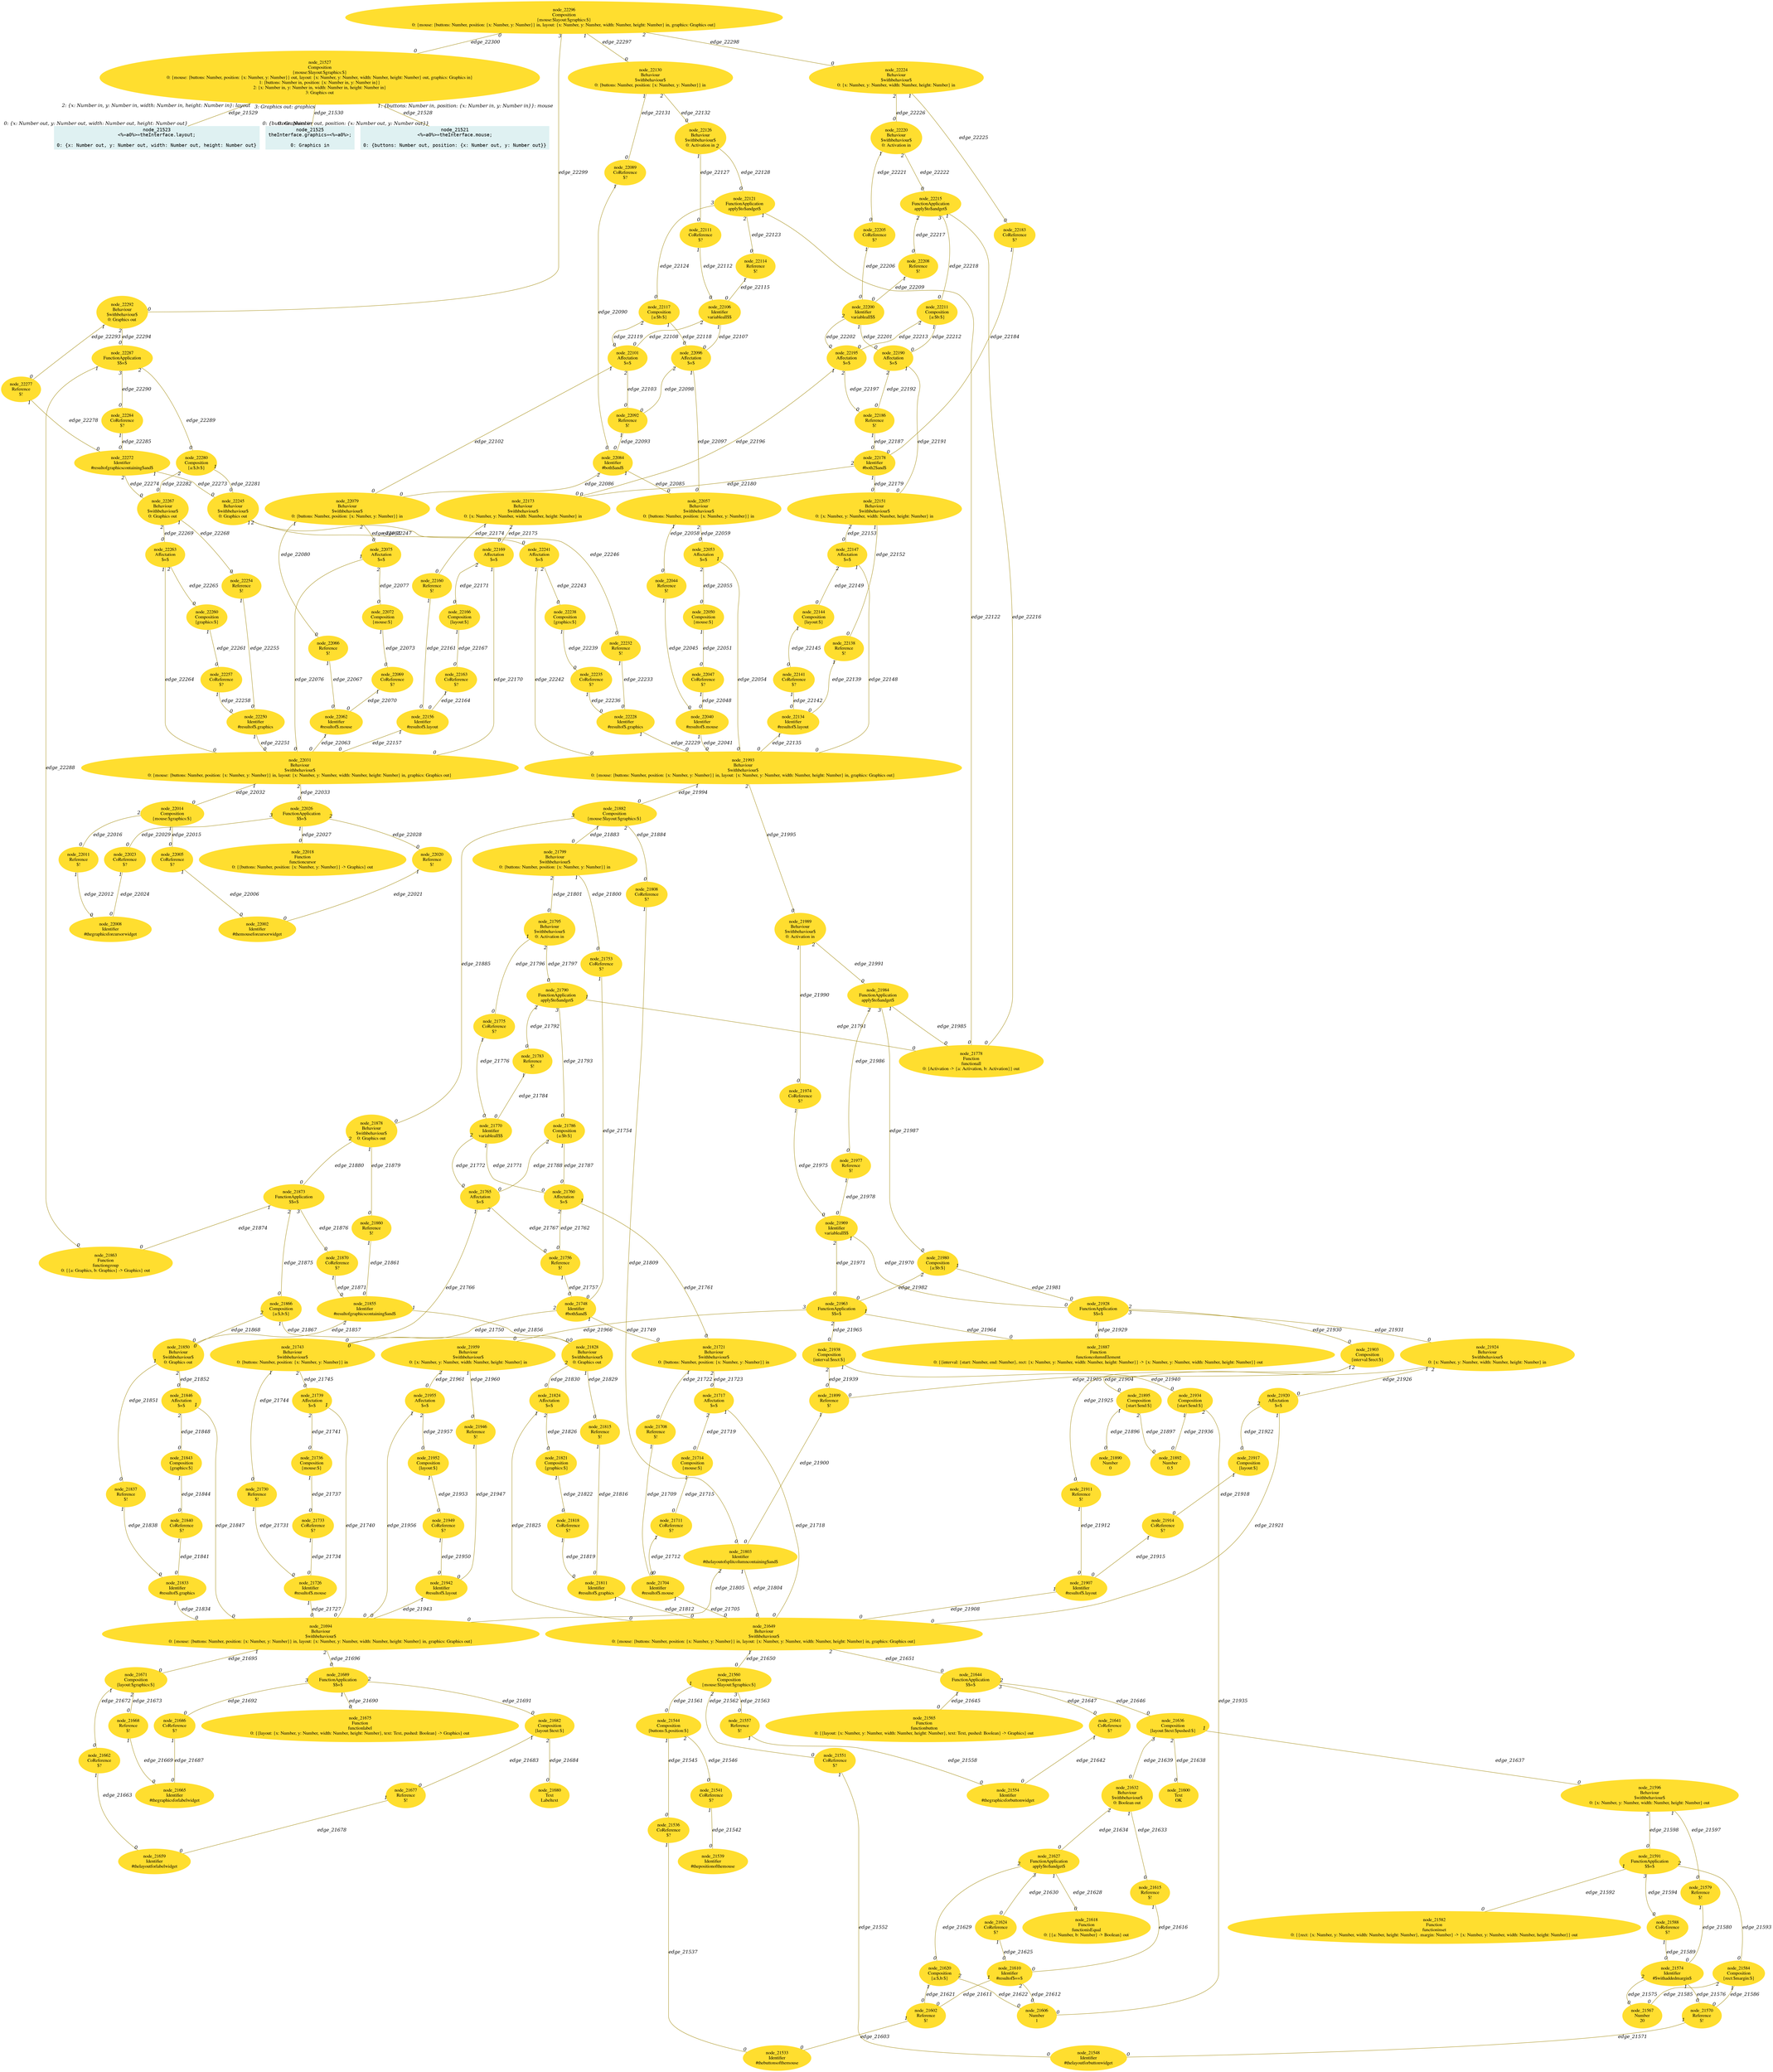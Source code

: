 digraph g{node_21521 [shape="box", style="filled", color="#dff1f2", fontname="Courier", label="node_21521
<%=a0%>=theInterface.mouse;

0: {buttons: Number out, position: {x: Number out, y: Number out}}" ]
node_21523 [shape="box", style="filled", color="#dff1f2", fontname="Courier", label="node_21523
<%=a0%>=theInterface.layout;

0: {x: Number out, y: Number out, width: Number out, height: Number out}" ]
node_21525 [shape="box", style="filled", color="#dff1f2", fontname="Courier", label="node_21525
theInterface.graphics=<%=a0%>;

0: Graphics in" ]
node_21527 [shape="ellipse", style="filled", color="#ffde2f", fontname="Times", label="node_21527
Composition
{mouse:$layout:$graphics:$}
0: {mouse: {buttons: Number, position: {x: Number, y: Number}} out, layout: {x: Number, y: Number, width: Number, height: Number} out, graphics: Graphics in}
1: {buttons: Number in, position: {x: Number in, y: Number in}}
2: {x: Number in, y: Number in, width: Number in, height: Number in}
3: Graphics out" ]
node_21533 [shape="ellipse", style="filled", color="#ffde2f", fontname="Times", label="node_21533
Identifier
#thebuttonsofthemouse
" ]
node_21536 [shape="ellipse", style="filled", color="#ffde2f", fontname="Times", label="node_21536
CoReference
$?
" ]
node_21539 [shape="ellipse", style="filled", color="#ffde2f", fontname="Times", label="node_21539
Identifier
#thepositionofthemouse
" ]
node_21541 [shape="ellipse", style="filled", color="#ffde2f", fontname="Times", label="node_21541
CoReference
$?
" ]
node_21544 [shape="ellipse", style="filled", color="#ffde2f", fontname="Times", label="node_21544
Composition
{buttons:$,position:$}
" ]
node_21548 [shape="ellipse", style="filled", color="#ffde2f", fontname="Times", label="node_21548
Identifier
#thelayoutforbuttonwidget
" ]
node_21551 [shape="ellipse", style="filled", color="#ffde2f", fontname="Times", label="node_21551
CoReference
$?
" ]
node_21554 [shape="ellipse", style="filled", color="#ffde2f", fontname="Times", label="node_21554
Identifier
#thegraphicsforbuttonwidget
" ]
node_21557 [shape="ellipse", style="filled", color="#ffde2f", fontname="Times", label="node_21557
Reference
$!
" ]
node_21560 [shape="ellipse", style="filled", color="#ffde2f", fontname="Times", label="node_21560
Composition
{mouse:$layout:$graphics:$}
" ]
node_21565 [shape="ellipse", style="filled", color="#ffde2f", fontname="Times", label="node_21565
Function
functionbutton
0: {{layout: {x: Number, y: Number, width: Number, height: Number}, text: Text, pushed: Boolean} -> Graphics} out" ]
node_21567 [shape="ellipse", style="filled", color="#ffde2f", fontname="Times", label="node_21567
Number
20
" ]
node_21570 [shape="ellipse", style="filled", color="#ffde2f", fontname="Times", label="node_21570
Reference
$!
" ]
node_21574 [shape="ellipse", style="filled", color="#ffde2f", fontname="Times", label="node_21574
Identifier
#$withaddedmargin$
" ]
node_21579 [shape="ellipse", style="filled", color="#ffde2f", fontname="Times", label="node_21579
Reference
$!
" ]
node_21582 [shape="ellipse", style="filled", color="#ffde2f", fontname="Times", label="node_21582
Function
functioninset
0: {{rect: {x: Number, y: Number, width: Number, height: Number}, margin: Number} -> {x: Number, y: Number, width: Number, height: Number}} out" ]
node_21584 [shape="ellipse", style="filled", color="#ffde2f", fontname="Times", label="node_21584
Composition
{rect:$margin:$}
" ]
node_21588 [shape="ellipse", style="filled", color="#ffde2f", fontname="Times", label="node_21588
CoReference
$?
" ]
node_21591 [shape="ellipse", style="filled", color="#ffde2f", fontname="Times", label="node_21591
FunctionApplication
$$=$
" ]
node_21596 [shape="ellipse", style="filled", color="#ffde2f", fontname="Times", label="node_21596
Behaviour
$withbehaviour$
0: {x: Number, y: Number, width: Number, height: Number} out" ]
node_21600 [shape="ellipse", style="filled", color="#ffde2f", fontname="Times", label="node_21600
Text
OK
" ]
node_21602 [shape="ellipse", style="filled", color="#ffde2f", fontname="Times", label="node_21602
Reference
$!
" ]
node_21606 [shape="ellipse", style="filled", color="#ffde2f", fontname="Times", label="node_21606
Number
1
" ]
node_21610 [shape="ellipse", style="filled", color="#ffde2f", fontname="Times", label="node_21610
Identifier
#resultof$==$
" ]
node_21615 [shape="ellipse", style="filled", color="#ffde2f", fontname="Times", label="node_21615
Reference
$!
" ]
node_21618 [shape="ellipse", style="filled", color="#ffde2f", fontname="Times", label="node_21618
Function
functionisEqual
0: {{a: Number, b: Number} -> Boolean} out" ]
node_21620 [shape="ellipse", style="filled", color="#ffde2f", fontname="Times", label="node_21620
Composition
{a:$,b:$}
" ]
node_21624 [shape="ellipse", style="filled", color="#ffde2f", fontname="Times", label="node_21624
CoReference
$?
" ]
node_21627 [shape="ellipse", style="filled", color="#ffde2f", fontname="Times", label="node_21627
FunctionApplication
apply$to$andget$
" ]
node_21632 [shape="ellipse", style="filled", color="#ffde2f", fontname="Times", label="node_21632
Behaviour
$withbehaviour$
0: Boolean out" ]
node_21636 [shape="ellipse", style="filled", color="#ffde2f", fontname="Times", label="node_21636
Composition
{layout:$text:$pushed:$}
" ]
node_21641 [shape="ellipse", style="filled", color="#ffde2f", fontname="Times", label="node_21641
CoReference
$?
" ]
node_21644 [shape="ellipse", style="filled", color="#ffde2f", fontname="Times", label="node_21644
FunctionApplication
$$=$
" ]
node_21649 [shape="ellipse", style="filled", color="#ffde2f", fontname="Times", label="node_21649
Behaviour
$withbehaviour$
0: {mouse: {buttons: Number, position: {x: Number, y: Number}} in, layout: {x: Number, y: Number, width: Number, height: Number} in, graphics: Graphics out}" ]
node_21659 [shape="ellipse", style="filled", color="#ffde2f", fontname="Times", label="node_21659
Identifier
#thelayoutforlabelwidget
" ]
node_21662 [shape="ellipse", style="filled", color="#ffde2f", fontname="Times", label="node_21662
CoReference
$?
" ]
node_21665 [shape="ellipse", style="filled", color="#ffde2f", fontname="Times", label="node_21665
Identifier
#thegraphicsforlabelwidget
" ]
node_21668 [shape="ellipse", style="filled", color="#ffde2f", fontname="Times", label="node_21668
Reference
$!
" ]
node_21671 [shape="ellipse", style="filled", color="#ffde2f", fontname="Times", label="node_21671
Composition
{layout:$graphics:$}
" ]
node_21675 [shape="ellipse", style="filled", color="#ffde2f", fontname="Times", label="node_21675
Function
functionlabel
0: {{layout: {x: Number, y: Number, width: Number, height: Number}, text: Text, pushed: Boolean} -> Graphics} out" ]
node_21677 [shape="ellipse", style="filled", color="#ffde2f", fontname="Times", label="node_21677
Reference
$!
" ]
node_21680 [shape="ellipse", style="filled", color="#ffde2f", fontname="Times", label="node_21680
Text
Labeltext
" ]
node_21682 [shape="ellipse", style="filled", color="#ffde2f", fontname="Times", label="node_21682
Composition
{layout:$text:$}
" ]
node_21686 [shape="ellipse", style="filled", color="#ffde2f", fontname="Times", label="node_21686
CoReference
$?
" ]
node_21689 [shape="ellipse", style="filled", color="#ffde2f", fontname="Times", label="node_21689
FunctionApplication
$$=$
" ]
node_21694 [shape="ellipse", style="filled", color="#ffde2f", fontname="Times", label="node_21694
Behaviour
$withbehaviour$
0: {mouse: {buttons: Number, position: {x: Number, y: Number}} in, layout: {x: Number, y: Number, width: Number, height: Number} in, graphics: Graphics out}" ]
node_21704 [shape="ellipse", style="filled", color="#ffde2f", fontname="Times", label="node_21704
Identifier
#resultof$.mouse
" ]
node_21708 [shape="ellipse", style="filled", color="#ffde2f", fontname="Times", label="node_21708
Reference
$!
" ]
node_21711 [shape="ellipse", style="filled", color="#ffde2f", fontname="Times", label="node_21711
CoReference
$?
" ]
node_21714 [shape="ellipse", style="filled", color="#ffde2f", fontname="Times", label="node_21714
Composition
{mouse:$}
" ]
node_21717 [shape="ellipse", style="filled", color="#ffde2f", fontname="Times", label="node_21717
Affectation
$=$
" ]
node_21721 [shape="ellipse", style="filled", color="#ffde2f", fontname="Times", label="node_21721
Behaviour
$withbehaviour$
0: {buttons: Number, position: {x: Number, y: Number}} in" ]
node_21726 [shape="ellipse", style="filled", color="#ffde2f", fontname="Times", label="node_21726
Identifier
#resultof$.mouse
" ]
node_21730 [shape="ellipse", style="filled", color="#ffde2f", fontname="Times", label="node_21730
Reference
$!
" ]
node_21733 [shape="ellipse", style="filled", color="#ffde2f", fontname="Times", label="node_21733
CoReference
$?
" ]
node_21736 [shape="ellipse", style="filled", color="#ffde2f", fontname="Times", label="node_21736
Composition
{mouse:$}
" ]
node_21739 [shape="ellipse", style="filled", color="#ffde2f", fontname="Times", label="node_21739
Affectation
$=$
" ]
node_21743 [shape="ellipse", style="filled", color="#ffde2f", fontname="Times", label="node_21743
Behaviour
$withbehaviour$
0: {buttons: Number, position: {x: Number, y: Number}} in" ]
node_21748 [shape="ellipse", style="filled", color="#ffde2f", fontname="Times", label="node_21748
Identifier
#both$and$
" ]
node_21753 [shape="ellipse", style="filled", color="#ffde2f", fontname="Times", label="node_21753
CoReference
$?
" ]
node_21756 [shape="ellipse", style="filled", color="#ffde2f", fontname="Times", label="node_21756
Reference
$!
" ]
node_21760 [shape="ellipse", style="filled", color="#ffde2f", fontname="Times", label="node_21760
Affectation
$=$
" ]
node_21765 [shape="ellipse", style="filled", color="#ffde2f", fontname="Times", label="node_21765
Affectation
$=$
" ]
node_21770 [shape="ellipse", style="filled", color="#ffde2f", fontname="Times", label="node_21770
Identifier
variableall$$
" ]
node_21775 [shape="ellipse", style="filled", color="#ffde2f", fontname="Times", label="node_21775
CoReference
$?
" ]
node_21778 [shape="ellipse", style="filled", color="#ffde2f", fontname="Times", label="node_21778
Function
functionall
0: {Activation -> {a: Activation, b: Activation}} out" ]
node_21783 [shape="ellipse", style="filled", color="#ffde2f", fontname="Times", label="node_21783
Reference
$!
" ]
node_21786 [shape="ellipse", style="filled", color="#ffde2f", fontname="Times", label="node_21786
Composition
{a:$b:$}
" ]
node_21790 [shape="ellipse", style="filled", color="#ffde2f", fontname="Times", label="node_21790
FunctionApplication
apply$to$andget$
" ]
node_21795 [shape="ellipse", style="filled", color="#ffde2f", fontname="Times", label="node_21795
Behaviour
$withbehaviour$
0: Activation in" ]
node_21799 [shape="ellipse", style="filled", color="#ffde2f", fontname="Times", label="node_21799
Behaviour
$withbehaviour$
0: {buttons: Number, position: {x: Number, y: Number}} in" ]
node_21803 [shape="ellipse", style="filled", color="#ffde2f", fontname="Times", label="node_21803
Identifier
#thelayoutofsplitcolumncontaining$and$
" ]
node_21808 [shape="ellipse", style="filled", color="#ffde2f", fontname="Times", label="node_21808
CoReference
$?
" ]
node_21811 [shape="ellipse", style="filled", color="#ffde2f", fontname="Times", label="node_21811
Identifier
#resultof$.graphics
" ]
node_21815 [shape="ellipse", style="filled", color="#ffde2f", fontname="Times", label="node_21815
Reference
$!
" ]
node_21818 [shape="ellipse", style="filled", color="#ffde2f", fontname="Times", label="node_21818
CoReference
$?
" ]
node_21821 [shape="ellipse", style="filled", color="#ffde2f", fontname="Times", label="node_21821
Composition
{graphics:$}
" ]
node_21824 [shape="ellipse", style="filled", color="#ffde2f", fontname="Times", label="node_21824
Affectation
$=$
" ]
node_21828 [shape="ellipse", style="filled", color="#ffde2f", fontname="Times", label="node_21828
Behaviour
$withbehaviour$
0: Graphics out" ]
node_21833 [shape="ellipse", style="filled", color="#ffde2f", fontname="Times", label="node_21833
Identifier
#resultof$.graphics
" ]
node_21837 [shape="ellipse", style="filled", color="#ffde2f", fontname="Times", label="node_21837
Reference
$!
" ]
node_21840 [shape="ellipse", style="filled", color="#ffde2f", fontname="Times", label="node_21840
CoReference
$?
" ]
node_21843 [shape="ellipse", style="filled", color="#ffde2f", fontname="Times", label="node_21843
Composition
{graphics:$}
" ]
node_21846 [shape="ellipse", style="filled", color="#ffde2f", fontname="Times", label="node_21846
Affectation
$=$
" ]
node_21850 [shape="ellipse", style="filled", color="#ffde2f", fontname="Times", label="node_21850
Behaviour
$withbehaviour$
0: Graphics out" ]
node_21855 [shape="ellipse", style="filled", color="#ffde2f", fontname="Times", label="node_21855
Identifier
#resultofgraphicscontaining$and$
" ]
node_21860 [shape="ellipse", style="filled", color="#ffde2f", fontname="Times", label="node_21860
Reference
$!
" ]
node_21863 [shape="ellipse", style="filled", color="#ffde2f", fontname="Times", label="node_21863
Function
functiongroup
0: {{a: Graphics, b: Graphics} -> Graphics} out" ]
node_21866 [shape="ellipse", style="filled", color="#ffde2f", fontname="Times", label="node_21866
Composition
{a:$,b:$}
" ]
node_21870 [shape="ellipse", style="filled", color="#ffde2f", fontname="Times", label="node_21870
CoReference
$?
" ]
node_21873 [shape="ellipse", style="filled", color="#ffde2f", fontname="Times", label="node_21873
FunctionApplication
$$=$
" ]
node_21878 [shape="ellipse", style="filled", color="#ffde2f", fontname="Times", label="node_21878
Behaviour
$withbehaviour$
0: Graphics out" ]
node_21882 [shape="ellipse", style="filled", color="#ffde2f", fontname="Times", label="node_21882
Composition
{mouse:$layout:$graphics:$}
" ]
node_21887 [shape="ellipse", style="filled", color="#ffde2f", fontname="Times", label="node_21887
Function
functioncolumnElement
0: {{interval: {start: Number, end: Number}, rect: {x: Number, y: Number, width: Number, height: Number}} -> {x: Number, y: Number, width: Number, height: Number}} out" ]
node_21890 [shape="ellipse", style="filled", color="#ffde2f", fontname="Times", label="node_21890
Number
0
" ]
node_21892 [shape="ellipse", style="filled", color="#ffde2f", fontname="Times", label="node_21892
Number
0.5
" ]
node_21895 [shape="ellipse", style="filled", color="#ffde2f", fontname="Times", label="node_21895
Composition
{start:$end:$}
" ]
node_21899 [shape="ellipse", style="filled", color="#ffde2f", fontname="Times", label="node_21899
Reference
$!
" ]
node_21903 [shape="ellipse", style="filled", color="#ffde2f", fontname="Times", label="node_21903
Composition
{interval:$rect:$}
" ]
node_21907 [shape="ellipse", style="filled", color="#ffde2f", fontname="Times", label="node_21907
Identifier
#resultof$.layout
" ]
node_21911 [shape="ellipse", style="filled", color="#ffde2f", fontname="Times", label="node_21911
Reference
$!
" ]
node_21914 [shape="ellipse", style="filled", color="#ffde2f", fontname="Times", label="node_21914
CoReference
$?
" ]
node_21917 [shape="ellipse", style="filled", color="#ffde2f", fontname="Times", label="node_21917
Composition
{layout:$}
" ]
node_21920 [shape="ellipse", style="filled", color="#ffde2f", fontname="Times", label="node_21920
Affectation
$=$
" ]
node_21924 [shape="ellipse", style="filled", color="#ffde2f", fontname="Times", label="node_21924
Behaviour
$withbehaviour$
0: {x: Number, y: Number, width: Number, height: Number} in" ]
node_21928 [shape="ellipse", style="filled", color="#ffde2f", fontname="Times", label="node_21928
FunctionApplication
$$=$
" ]
node_21934 [shape="ellipse", style="filled", color="#ffde2f", fontname="Times", label="node_21934
Composition
{start:$end:$}
" ]
node_21938 [shape="ellipse", style="filled", color="#ffde2f", fontname="Times", label="node_21938
Composition
{interval:$rect:$}
" ]
node_21942 [shape="ellipse", style="filled", color="#ffde2f", fontname="Times", label="node_21942
Identifier
#resultof$.layout
" ]
node_21946 [shape="ellipse", style="filled", color="#ffde2f", fontname="Times", label="node_21946
Reference
$!
" ]
node_21949 [shape="ellipse", style="filled", color="#ffde2f", fontname="Times", label="node_21949
CoReference
$?
" ]
node_21952 [shape="ellipse", style="filled", color="#ffde2f", fontname="Times", label="node_21952
Composition
{layout:$}
" ]
node_21955 [shape="ellipse", style="filled", color="#ffde2f", fontname="Times", label="node_21955
Affectation
$=$
" ]
node_21959 [shape="ellipse", style="filled", color="#ffde2f", fontname="Times", label="node_21959
Behaviour
$withbehaviour$
0: {x: Number, y: Number, width: Number, height: Number} in" ]
node_21963 [shape="ellipse", style="filled", color="#ffde2f", fontname="Times", label="node_21963
FunctionApplication
$$=$
" ]
node_21969 [shape="ellipse", style="filled", color="#ffde2f", fontname="Times", label="node_21969
Identifier
variableall$$
" ]
node_21974 [shape="ellipse", style="filled", color="#ffde2f", fontname="Times", label="node_21974
CoReference
$?
" ]
node_21977 [shape="ellipse", style="filled", color="#ffde2f", fontname="Times", label="node_21977
Reference
$!
" ]
node_21980 [shape="ellipse", style="filled", color="#ffde2f", fontname="Times", label="node_21980
Composition
{a:$b:$}
" ]
node_21984 [shape="ellipse", style="filled", color="#ffde2f", fontname="Times", label="node_21984
FunctionApplication
apply$to$andget$
" ]
node_21989 [shape="ellipse", style="filled", color="#ffde2f", fontname="Times", label="node_21989
Behaviour
$withbehaviour$
0: Activation in" ]
node_21993 [shape="ellipse", style="filled", color="#ffde2f", fontname="Times", label="node_21993
Behaviour
$withbehaviour$
0: {mouse: {buttons: Number, position: {x: Number, y: Number}} in, layout: {x: Number, y: Number, width: Number, height: Number} in, graphics: Graphics out}" ]
node_22002 [shape="ellipse", style="filled", color="#ffde2f", fontname="Times", label="node_22002
Identifier
#themouseforcursorwidget
" ]
node_22005 [shape="ellipse", style="filled", color="#ffde2f", fontname="Times", label="node_22005
CoReference
$?
" ]
node_22008 [shape="ellipse", style="filled", color="#ffde2f", fontname="Times", label="node_22008
Identifier
#thegraphicsforcursorwidget
" ]
node_22011 [shape="ellipse", style="filled", color="#ffde2f", fontname="Times", label="node_22011
Reference
$!
" ]
node_22014 [shape="ellipse", style="filled", color="#ffde2f", fontname="Times", label="node_22014
Composition
{mouse:$graphics:$}
" ]
node_22018 [shape="ellipse", style="filled", color="#ffde2f", fontname="Times", label="node_22018
Function
functioncursor
0: {{buttons: Number, position: {x: Number, y: Number}} -> Graphics} out" ]
node_22020 [shape="ellipse", style="filled", color="#ffde2f", fontname="Times", label="node_22020
Reference
$!
" ]
node_22023 [shape="ellipse", style="filled", color="#ffde2f", fontname="Times", label="node_22023
CoReference
$?
" ]
node_22026 [shape="ellipse", style="filled", color="#ffde2f", fontname="Times", label="node_22026
FunctionApplication
$$=$
" ]
node_22031 [shape="ellipse", style="filled", color="#ffde2f", fontname="Times", label="node_22031
Behaviour
$withbehaviour$
0: {mouse: {buttons: Number, position: {x: Number, y: Number}} in, layout: {x: Number, y: Number, width: Number, height: Number} in, graphics: Graphics out}" ]
node_22040 [shape="ellipse", style="filled", color="#ffde2f", fontname="Times", label="node_22040
Identifier
#resultof$.mouse
" ]
node_22044 [shape="ellipse", style="filled", color="#ffde2f", fontname="Times", label="node_22044
Reference
$!
" ]
node_22047 [shape="ellipse", style="filled", color="#ffde2f", fontname="Times", label="node_22047
CoReference
$?
" ]
node_22050 [shape="ellipse", style="filled", color="#ffde2f", fontname="Times", label="node_22050
Composition
{mouse:$}
" ]
node_22053 [shape="ellipse", style="filled", color="#ffde2f", fontname="Times", label="node_22053
Affectation
$=$
" ]
node_22057 [shape="ellipse", style="filled", color="#ffde2f", fontname="Times", label="node_22057
Behaviour
$withbehaviour$
0: {buttons: Number, position: {x: Number, y: Number}} in" ]
node_22062 [shape="ellipse", style="filled", color="#ffde2f", fontname="Times", label="node_22062
Identifier
#resultof$.mouse
" ]
node_22066 [shape="ellipse", style="filled", color="#ffde2f", fontname="Times", label="node_22066
Reference
$!
" ]
node_22069 [shape="ellipse", style="filled", color="#ffde2f", fontname="Times", label="node_22069
CoReference
$?
" ]
node_22072 [shape="ellipse", style="filled", color="#ffde2f", fontname="Times", label="node_22072
Composition
{mouse:$}
" ]
node_22075 [shape="ellipse", style="filled", color="#ffde2f", fontname="Times", label="node_22075
Affectation
$=$
" ]
node_22079 [shape="ellipse", style="filled", color="#ffde2f", fontname="Times", label="node_22079
Behaviour
$withbehaviour$
0: {buttons: Number, position: {x: Number, y: Number}} in" ]
node_22084 [shape="ellipse", style="filled", color="#ffde2f", fontname="Times", label="node_22084
Identifier
#both$and$
" ]
node_22089 [shape="ellipse", style="filled", color="#ffde2f", fontname="Times", label="node_22089
CoReference
$?
" ]
node_22092 [shape="ellipse", style="filled", color="#ffde2f", fontname="Times", label="node_22092
Reference
$!
" ]
node_22096 [shape="ellipse", style="filled", color="#ffde2f", fontname="Times", label="node_22096
Affectation
$=$
" ]
node_22101 [shape="ellipse", style="filled", color="#ffde2f", fontname="Times", label="node_22101
Affectation
$=$
" ]
node_22106 [shape="ellipse", style="filled", color="#ffde2f", fontname="Times", label="node_22106
Identifier
variableall$$
" ]
node_22111 [shape="ellipse", style="filled", color="#ffde2f", fontname="Times", label="node_22111
CoReference
$?
" ]
node_22114 [shape="ellipse", style="filled", color="#ffde2f", fontname="Times", label="node_22114
Reference
$!
" ]
node_22117 [shape="ellipse", style="filled", color="#ffde2f", fontname="Times", label="node_22117
Composition
{a:$b:$}
" ]
node_22121 [shape="ellipse", style="filled", color="#ffde2f", fontname="Times", label="node_22121
FunctionApplication
apply$to$andget$
" ]
node_22126 [shape="ellipse", style="filled", color="#ffde2f", fontname="Times", label="node_22126
Behaviour
$withbehaviour$
0: Activation in" ]
node_22130 [shape="ellipse", style="filled", color="#ffde2f", fontname="Times", label="node_22130
Behaviour
$withbehaviour$
0: {buttons: Number, position: {x: Number, y: Number}} in" ]
node_22134 [shape="ellipse", style="filled", color="#ffde2f", fontname="Times", label="node_22134
Identifier
#resultof$.layout
" ]
node_22138 [shape="ellipse", style="filled", color="#ffde2f", fontname="Times", label="node_22138
Reference
$!
" ]
node_22141 [shape="ellipse", style="filled", color="#ffde2f", fontname="Times", label="node_22141
CoReference
$?
" ]
node_22144 [shape="ellipse", style="filled", color="#ffde2f", fontname="Times", label="node_22144
Composition
{layout:$}
" ]
node_22147 [shape="ellipse", style="filled", color="#ffde2f", fontname="Times", label="node_22147
Affectation
$=$
" ]
node_22151 [shape="ellipse", style="filled", color="#ffde2f", fontname="Times", label="node_22151
Behaviour
$withbehaviour$
0: {x: Number, y: Number, width: Number, height: Number} in" ]
node_22156 [shape="ellipse", style="filled", color="#ffde2f", fontname="Times", label="node_22156
Identifier
#resultof$.layout
" ]
node_22160 [shape="ellipse", style="filled", color="#ffde2f", fontname="Times", label="node_22160
Reference
$!
" ]
node_22163 [shape="ellipse", style="filled", color="#ffde2f", fontname="Times", label="node_22163
CoReference
$?
" ]
node_22166 [shape="ellipse", style="filled", color="#ffde2f", fontname="Times", label="node_22166
Composition
{layout:$}
" ]
node_22169 [shape="ellipse", style="filled", color="#ffde2f", fontname="Times", label="node_22169
Affectation
$=$
" ]
node_22173 [shape="ellipse", style="filled", color="#ffde2f", fontname="Times", label="node_22173
Behaviour
$withbehaviour$
0: {x: Number, y: Number, width: Number, height: Number} in" ]
node_22178 [shape="ellipse", style="filled", color="#ffde2f", fontname="Times", label="node_22178
Identifier
#both2$and$
" ]
node_22183 [shape="ellipse", style="filled", color="#ffde2f", fontname="Times", label="node_22183
CoReference
$?
" ]
node_22186 [shape="ellipse", style="filled", color="#ffde2f", fontname="Times", label="node_22186
Reference
$!
" ]
node_22190 [shape="ellipse", style="filled", color="#ffde2f", fontname="Times", label="node_22190
Affectation
$=$
" ]
node_22195 [shape="ellipse", style="filled", color="#ffde2f", fontname="Times", label="node_22195
Affectation
$=$
" ]
node_22200 [shape="ellipse", style="filled", color="#ffde2f", fontname="Times", label="node_22200
Identifier
variableall$$
" ]
node_22205 [shape="ellipse", style="filled", color="#ffde2f", fontname="Times", label="node_22205
CoReference
$?
" ]
node_22208 [shape="ellipse", style="filled", color="#ffde2f", fontname="Times", label="node_22208
Reference
$!
" ]
node_22211 [shape="ellipse", style="filled", color="#ffde2f", fontname="Times", label="node_22211
Composition
{a:$b:$}
" ]
node_22215 [shape="ellipse", style="filled", color="#ffde2f", fontname="Times", label="node_22215
FunctionApplication
apply$to$andget$
" ]
node_22220 [shape="ellipse", style="filled", color="#ffde2f", fontname="Times", label="node_22220
Behaviour
$withbehaviour$
0: Activation in" ]
node_22224 [shape="ellipse", style="filled", color="#ffde2f", fontname="Times", label="node_22224
Behaviour
$withbehaviour$
0: {x: Number, y: Number, width: Number, height: Number} in" ]
node_22228 [shape="ellipse", style="filled", color="#ffde2f", fontname="Times", label="node_22228
Identifier
#resultof$.graphics
" ]
node_22232 [shape="ellipse", style="filled", color="#ffde2f", fontname="Times", label="node_22232
Reference
$!
" ]
node_22235 [shape="ellipse", style="filled", color="#ffde2f", fontname="Times", label="node_22235
CoReference
$?
" ]
node_22238 [shape="ellipse", style="filled", color="#ffde2f", fontname="Times", label="node_22238
Composition
{graphics:$}
" ]
node_22241 [shape="ellipse", style="filled", color="#ffde2f", fontname="Times", label="node_22241
Affectation
$=$
" ]
node_22245 [shape="ellipse", style="filled", color="#ffde2f", fontname="Times", label="node_22245
Behaviour
$withbehaviour$
0: Graphics out" ]
node_22250 [shape="ellipse", style="filled", color="#ffde2f", fontname="Times", label="node_22250
Identifier
#resultof$.graphics
" ]
node_22254 [shape="ellipse", style="filled", color="#ffde2f", fontname="Times", label="node_22254
Reference
$!
" ]
node_22257 [shape="ellipse", style="filled", color="#ffde2f", fontname="Times", label="node_22257
CoReference
$?
" ]
node_22260 [shape="ellipse", style="filled", color="#ffde2f", fontname="Times", label="node_22260
Composition
{graphics:$}
" ]
node_22263 [shape="ellipse", style="filled", color="#ffde2f", fontname="Times", label="node_22263
Affectation
$=$
" ]
node_22267 [shape="ellipse", style="filled", color="#ffde2f", fontname="Times", label="node_22267
Behaviour
$withbehaviour$
0: Graphics out" ]
node_22272 [shape="ellipse", style="filled", color="#ffde2f", fontname="Times", label="node_22272
Identifier
#resultofgraphicscontaining$and$
" ]
node_22277 [shape="ellipse", style="filled", color="#ffde2f", fontname="Times", label="node_22277
Reference
$!
" ]
node_22280 [shape="ellipse", style="filled", color="#ffde2f", fontname="Times", label="node_22280
Composition
{a:$,b:$}
" ]
node_22284 [shape="ellipse", style="filled", color="#ffde2f", fontname="Times", label="node_22284
CoReference
$?
" ]
node_22287 [shape="ellipse", style="filled", color="#ffde2f", fontname="Times", label="node_22287
FunctionApplication
$$=$
" ]
node_22292 [shape="ellipse", style="filled", color="#ffde2f", fontname="Times", label="node_22292
Behaviour
$withbehaviour$
0: Graphics out" ]
node_22296 [shape="ellipse", style="filled", color="#ffde2f", fontname="Times", label="node_22296
Composition
{mouse:$layout:$graphics:$}
0: {mouse: {buttons: Number, position: {x: Number, y: Number}} in, layout: {x: Number, y: Number, width: Number, height: Number} in, graphics: Graphics out}" ]
node_21527 -> node_21521 [dir=none, arrowHead=none, fontname="Times-Italic", arrowsize=1, color="#9d8400", label="edge_21528",  headlabel="0: {buttons: Number out, position: {x: Number out, y: Number out}}", taillabel="1: {buttons: Number in, position: {x: Number in, y: Number in}}: mouse" ]
node_21527 -> node_21523 [dir=none, arrowHead=none, fontname="Times-Italic", arrowsize=1, color="#9d8400", label="edge_21529",  headlabel="0: {x: Number out, y: Number out, width: Number out, height: Number out}", taillabel="2: {x: Number in, y: Number in, width: Number in, height: Number in}: layout" ]
node_21527 -> node_21525 [dir=none, arrowHead=none, fontname="Times-Italic", arrowsize=1, color="#9d8400", label="edge_21530",  headlabel="0: Graphics in", taillabel="3: Graphics out: graphics" ]
node_21536 -> node_21533 [dir=none, arrowHead=none, fontname="Times-Italic", arrowsize=1, color="#9d8400", label="edge_21537",  headlabel="0", taillabel="1" ]
node_21541 -> node_21539 [dir=none, arrowHead=none, fontname="Times-Italic", arrowsize=1, color="#9d8400", label="edge_21542",  headlabel="0", taillabel="1" ]
node_21544 -> node_21536 [dir=none, arrowHead=none, fontname="Times-Italic", arrowsize=1, color="#9d8400", label="edge_21545",  headlabel="0", taillabel="1" ]
node_21544 -> node_21541 [dir=none, arrowHead=none, fontname="Times-Italic", arrowsize=1, color="#9d8400", label="edge_21546",  headlabel="0", taillabel="2" ]
node_21551 -> node_21548 [dir=none, arrowHead=none, fontname="Times-Italic", arrowsize=1, color="#9d8400", label="edge_21552",  headlabel="0", taillabel="1" ]
node_21557 -> node_21554 [dir=none, arrowHead=none, fontname="Times-Italic", arrowsize=1, color="#9d8400", label="edge_21558",  headlabel="0", taillabel="1" ]
node_21560 -> node_21544 [dir=none, arrowHead=none, fontname="Times-Italic", arrowsize=1, color="#9d8400", label="edge_21561",  headlabel="0", taillabel="1" ]
node_21560 -> node_21551 [dir=none, arrowHead=none, fontname="Times-Italic", arrowsize=1, color="#9d8400", label="edge_21562",  headlabel="0", taillabel="2" ]
node_21560 -> node_21557 [dir=none, arrowHead=none, fontname="Times-Italic", arrowsize=1, color="#9d8400", label="edge_21563",  headlabel="0", taillabel="3" ]
node_21570 -> node_21548 [dir=none, arrowHead=none, fontname="Times-Italic", arrowsize=1, color="#9d8400", label="edge_21571",  headlabel="0", taillabel="1" ]
node_21574 -> node_21567 [dir=none, arrowHead=none, fontname="Times-Italic", arrowsize=1, color="#9d8400", label="edge_21575",  headlabel="0", taillabel="2" ]
node_21574 -> node_21570 [dir=none, arrowHead=none, fontname="Times-Italic", arrowsize=1, color="#9d8400", label="edge_21576",  headlabel="0", taillabel="1" ]
node_21579 -> node_21574 [dir=none, arrowHead=none, fontname="Times-Italic", arrowsize=1, color="#9d8400", label="edge_21580",  headlabel="0", taillabel="1" ]
node_21584 -> node_21567 [dir=none, arrowHead=none, fontname="Times-Italic", arrowsize=1, color="#9d8400", label="edge_21585",  headlabel="0", taillabel="2" ]
node_21584 -> node_21570 [dir=none, arrowHead=none, fontname="Times-Italic", arrowsize=1, color="#9d8400", label="edge_21586",  headlabel="0", taillabel="1" ]
node_21588 -> node_21574 [dir=none, arrowHead=none, fontname="Times-Italic", arrowsize=1, color="#9d8400", label="edge_21589",  headlabel="0", taillabel="1" ]
node_21591 -> node_21582 [dir=none, arrowHead=none, fontname="Times-Italic", arrowsize=1, color="#9d8400", label="edge_21592",  headlabel="0", taillabel="1" ]
node_21591 -> node_21584 [dir=none, arrowHead=none, fontname="Times-Italic", arrowsize=1, color="#9d8400", label="edge_21593",  headlabel="0", taillabel="2" ]
node_21591 -> node_21588 [dir=none, arrowHead=none, fontname="Times-Italic", arrowsize=1, color="#9d8400", label="edge_21594",  headlabel="0", taillabel="3" ]
node_21596 -> node_21579 [dir=none, arrowHead=none, fontname="Times-Italic", arrowsize=1, color="#9d8400", label="edge_21597",  headlabel="0", taillabel="1" ]
node_21596 -> node_21591 [dir=none, arrowHead=none, fontname="Times-Italic", arrowsize=1, color="#9d8400", label="edge_21598",  headlabel="0", taillabel="2" ]
node_21602 -> node_21533 [dir=none, arrowHead=none, fontname="Times-Italic", arrowsize=1, color="#9d8400", label="edge_21603",  headlabel="0", taillabel="1" ]
node_21610 -> node_21602 [dir=none, arrowHead=none, fontname="Times-Italic", arrowsize=1, color="#9d8400", label="edge_21611",  headlabel="0", taillabel="1" ]
node_21610 -> node_21606 [dir=none, arrowHead=none, fontname="Times-Italic", arrowsize=1, color="#9d8400", label="edge_21612",  headlabel="0", taillabel="2" ]
node_21615 -> node_21610 [dir=none, arrowHead=none, fontname="Times-Italic", arrowsize=1, color="#9d8400", label="edge_21616",  headlabel="0", taillabel="1" ]
node_21620 -> node_21602 [dir=none, arrowHead=none, fontname="Times-Italic", arrowsize=1, color="#9d8400", label="edge_21621",  headlabel="0", taillabel="1" ]
node_21620 -> node_21606 [dir=none, arrowHead=none, fontname="Times-Italic", arrowsize=1, color="#9d8400", label="edge_21622",  headlabel="0", taillabel="2" ]
node_21624 -> node_21610 [dir=none, arrowHead=none, fontname="Times-Italic", arrowsize=1, color="#9d8400", label="edge_21625",  headlabel="0", taillabel="1" ]
node_21627 -> node_21618 [dir=none, arrowHead=none, fontname="Times-Italic", arrowsize=1, color="#9d8400", label="edge_21628",  headlabel="0", taillabel="1" ]
node_21627 -> node_21620 [dir=none, arrowHead=none, fontname="Times-Italic", arrowsize=1, color="#9d8400", label="edge_21629",  headlabel="0", taillabel="2" ]
node_21627 -> node_21624 [dir=none, arrowHead=none, fontname="Times-Italic", arrowsize=1, color="#9d8400", label="edge_21630",  headlabel="0", taillabel="3" ]
node_21632 -> node_21615 [dir=none, arrowHead=none, fontname="Times-Italic", arrowsize=1, color="#9d8400", label="edge_21633",  headlabel="0", taillabel="1" ]
node_21632 -> node_21627 [dir=none, arrowHead=none, fontname="Times-Italic", arrowsize=1, color="#9d8400", label="edge_21634",  headlabel="0", taillabel="2" ]
node_21636 -> node_21596 [dir=none, arrowHead=none, fontname="Times-Italic", arrowsize=1, color="#9d8400", label="edge_21637",  headlabel="0", taillabel="1" ]
node_21636 -> node_21600 [dir=none, arrowHead=none, fontname="Times-Italic", arrowsize=1, color="#9d8400", label="edge_21638",  headlabel="0", taillabel="2" ]
node_21636 -> node_21632 [dir=none, arrowHead=none, fontname="Times-Italic", arrowsize=1, color="#9d8400", label="edge_21639",  headlabel="0", taillabel="3" ]
node_21641 -> node_21554 [dir=none, arrowHead=none, fontname="Times-Italic", arrowsize=1, color="#9d8400", label="edge_21642",  headlabel="0", taillabel="1" ]
node_21644 -> node_21565 [dir=none, arrowHead=none, fontname="Times-Italic", arrowsize=1, color="#9d8400", label="edge_21645",  headlabel="0", taillabel="1" ]
node_21644 -> node_21636 [dir=none, arrowHead=none, fontname="Times-Italic", arrowsize=1, color="#9d8400", label="edge_21646",  headlabel="0", taillabel="2" ]
node_21644 -> node_21641 [dir=none, arrowHead=none, fontname="Times-Italic", arrowsize=1, color="#9d8400", label="edge_21647",  headlabel="0", taillabel="3" ]
node_21649 -> node_21560 [dir=none, arrowHead=none, fontname="Times-Italic", arrowsize=1, color="#9d8400", label="edge_21650",  headlabel="0", taillabel="1" ]
node_21649 -> node_21644 [dir=none, arrowHead=none, fontname="Times-Italic", arrowsize=1, color="#9d8400", label="edge_21651",  headlabel="0", taillabel="2" ]
node_21662 -> node_21659 [dir=none, arrowHead=none, fontname="Times-Italic", arrowsize=1, color="#9d8400", label="edge_21663",  headlabel="0", taillabel="1" ]
node_21668 -> node_21665 [dir=none, arrowHead=none, fontname="Times-Italic", arrowsize=1, color="#9d8400", label="edge_21669",  headlabel="0", taillabel="1" ]
node_21671 -> node_21662 [dir=none, arrowHead=none, fontname="Times-Italic", arrowsize=1, color="#9d8400", label="edge_21672",  headlabel="0", taillabel="1" ]
node_21671 -> node_21668 [dir=none, arrowHead=none, fontname="Times-Italic", arrowsize=1, color="#9d8400", label="edge_21673",  headlabel="0", taillabel="2" ]
node_21677 -> node_21659 [dir=none, arrowHead=none, fontname="Times-Italic", arrowsize=1, color="#9d8400", label="edge_21678",  headlabel="0", taillabel="1" ]
node_21682 -> node_21677 [dir=none, arrowHead=none, fontname="Times-Italic", arrowsize=1, color="#9d8400", label="edge_21683",  headlabel="0", taillabel="1" ]
node_21682 -> node_21680 [dir=none, arrowHead=none, fontname="Times-Italic", arrowsize=1, color="#9d8400", label="edge_21684",  headlabel="0", taillabel="2" ]
node_21686 -> node_21665 [dir=none, arrowHead=none, fontname="Times-Italic", arrowsize=1, color="#9d8400", label="edge_21687",  headlabel="0", taillabel="1" ]
node_21689 -> node_21675 [dir=none, arrowHead=none, fontname="Times-Italic", arrowsize=1, color="#9d8400", label="edge_21690",  headlabel="0", taillabel="1" ]
node_21689 -> node_21682 [dir=none, arrowHead=none, fontname="Times-Italic", arrowsize=1, color="#9d8400", label="edge_21691",  headlabel="0", taillabel="2" ]
node_21689 -> node_21686 [dir=none, arrowHead=none, fontname="Times-Italic", arrowsize=1, color="#9d8400", label="edge_21692",  headlabel="0", taillabel="3" ]
node_21694 -> node_21671 [dir=none, arrowHead=none, fontname="Times-Italic", arrowsize=1, color="#9d8400", label="edge_21695",  headlabel="0", taillabel="1" ]
node_21694 -> node_21689 [dir=none, arrowHead=none, fontname="Times-Italic", arrowsize=1, color="#9d8400", label="edge_21696",  headlabel="0", taillabel="2" ]
node_21704 -> node_21649 [dir=none, arrowHead=none, fontname="Times-Italic", arrowsize=1, color="#9d8400", label="edge_21705",  headlabel="0", taillabel="1" ]
node_21708 -> node_21704 [dir=none, arrowHead=none, fontname="Times-Italic", arrowsize=1, color="#9d8400", label="edge_21709",  headlabel="0", taillabel="1" ]
node_21711 -> node_21704 [dir=none, arrowHead=none, fontname="Times-Italic", arrowsize=1, color="#9d8400", label="edge_21712",  headlabel="0", taillabel="1" ]
node_21714 -> node_21711 [dir=none, arrowHead=none, fontname="Times-Italic", arrowsize=1, color="#9d8400", label="edge_21715",  headlabel="0", taillabel="1" ]
node_21717 -> node_21649 [dir=none, arrowHead=none, fontname="Times-Italic", arrowsize=1, color="#9d8400", label="edge_21718",  headlabel="0", taillabel="1" ]
node_21717 -> node_21714 [dir=none, arrowHead=none, fontname="Times-Italic", arrowsize=1, color="#9d8400", label="edge_21719",  headlabel="0", taillabel="2" ]
node_21721 -> node_21708 [dir=none, arrowHead=none, fontname="Times-Italic", arrowsize=1, color="#9d8400", label="edge_21722",  headlabel="0", taillabel="1" ]
node_21721 -> node_21717 [dir=none, arrowHead=none, fontname="Times-Italic", arrowsize=1, color="#9d8400", label="edge_21723",  headlabel="0", taillabel="2" ]
node_21726 -> node_21694 [dir=none, arrowHead=none, fontname="Times-Italic", arrowsize=1, color="#9d8400", label="edge_21727",  headlabel="0", taillabel="1" ]
node_21730 -> node_21726 [dir=none, arrowHead=none, fontname="Times-Italic", arrowsize=1, color="#9d8400", label="edge_21731",  headlabel="0", taillabel="1" ]
node_21733 -> node_21726 [dir=none, arrowHead=none, fontname="Times-Italic", arrowsize=1, color="#9d8400", label="edge_21734",  headlabel="0", taillabel="1" ]
node_21736 -> node_21733 [dir=none, arrowHead=none, fontname="Times-Italic", arrowsize=1, color="#9d8400", label="edge_21737",  headlabel="0", taillabel="1" ]
node_21739 -> node_21694 [dir=none, arrowHead=none, fontname="Times-Italic", arrowsize=1, color="#9d8400", label="edge_21740",  headlabel="0", taillabel="1" ]
node_21739 -> node_21736 [dir=none, arrowHead=none, fontname="Times-Italic", arrowsize=1, color="#9d8400", label="edge_21741",  headlabel="0", taillabel="2" ]
node_21743 -> node_21730 [dir=none, arrowHead=none, fontname="Times-Italic", arrowsize=1, color="#9d8400", label="edge_21744",  headlabel="0", taillabel="1" ]
node_21743 -> node_21739 [dir=none, arrowHead=none, fontname="Times-Italic", arrowsize=1, color="#9d8400", label="edge_21745",  headlabel="0", taillabel="2" ]
node_21748 -> node_21721 [dir=none, arrowHead=none, fontname="Times-Italic", arrowsize=1, color="#9d8400", label="edge_21749",  headlabel="0", taillabel="1" ]
node_21748 -> node_21743 [dir=none, arrowHead=none, fontname="Times-Italic", arrowsize=1, color="#9d8400", label="edge_21750",  headlabel="0", taillabel="2" ]
node_21753 -> node_21748 [dir=none, arrowHead=none, fontname="Times-Italic", arrowsize=1, color="#9d8400", label="edge_21754",  headlabel="0", taillabel="1" ]
node_21756 -> node_21748 [dir=none, arrowHead=none, fontname="Times-Italic", arrowsize=1, color="#9d8400", label="edge_21757",  headlabel="0", taillabel="1" ]
node_21760 -> node_21721 [dir=none, arrowHead=none, fontname="Times-Italic", arrowsize=1, color="#9d8400", label="edge_21761",  headlabel="0", taillabel="1" ]
node_21760 -> node_21756 [dir=none, arrowHead=none, fontname="Times-Italic", arrowsize=1, color="#9d8400", label="edge_21762",  headlabel="0", taillabel="2" ]
node_21765 -> node_21743 [dir=none, arrowHead=none, fontname="Times-Italic", arrowsize=1, color="#9d8400", label="edge_21766",  headlabel="0", taillabel="1" ]
node_21765 -> node_21756 [dir=none, arrowHead=none, fontname="Times-Italic", arrowsize=1, color="#9d8400", label="edge_21767",  headlabel="0", taillabel="2" ]
node_21770 -> node_21760 [dir=none, arrowHead=none, fontname="Times-Italic", arrowsize=1, color="#9d8400", label="edge_21771",  headlabel="0", taillabel="1" ]
node_21770 -> node_21765 [dir=none, arrowHead=none, fontname="Times-Italic", arrowsize=1, color="#9d8400", label="edge_21772",  headlabel="0", taillabel="2" ]
node_21775 -> node_21770 [dir=none, arrowHead=none, fontname="Times-Italic", arrowsize=1, color="#9d8400", label="edge_21776",  headlabel="0", taillabel="1" ]
node_21783 -> node_21770 [dir=none, arrowHead=none, fontname="Times-Italic", arrowsize=1, color="#9d8400", label="edge_21784",  headlabel="0", taillabel="1" ]
node_21786 -> node_21760 [dir=none, arrowHead=none, fontname="Times-Italic", arrowsize=1, color="#9d8400", label="edge_21787",  headlabel="0", taillabel="1" ]
node_21786 -> node_21765 [dir=none, arrowHead=none, fontname="Times-Italic", arrowsize=1, color="#9d8400", label="edge_21788",  headlabel="0", taillabel="2" ]
node_21790 -> node_21778 [dir=none, arrowHead=none, fontname="Times-Italic", arrowsize=1, color="#9d8400", label="edge_21791",  headlabel="0", taillabel="1" ]
node_21790 -> node_21783 [dir=none, arrowHead=none, fontname="Times-Italic", arrowsize=1, color="#9d8400", label="edge_21792",  headlabel="0", taillabel="2" ]
node_21790 -> node_21786 [dir=none, arrowHead=none, fontname="Times-Italic", arrowsize=1, color="#9d8400", label="edge_21793",  headlabel="0", taillabel="3" ]
node_21795 -> node_21775 [dir=none, arrowHead=none, fontname="Times-Italic", arrowsize=1, color="#9d8400", label="edge_21796",  headlabel="0", taillabel="1" ]
node_21795 -> node_21790 [dir=none, arrowHead=none, fontname="Times-Italic", arrowsize=1, color="#9d8400", label="edge_21797",  headlabel="0", taillabel="2" ]
node_21799 -> node_21753 [dir=none, arrowHead=none, fontname="Times-Italic", arrowsize=1, color="#9d8400", label="edge_21800",  headlabel="0", taillabel="1" ]
node_21799 -> node_21795 [dir=none, arrowHead=none, fontname="Times-Italic", arrowsize=1, color="#9d8400", label="edge_21801",  headlabel="0", taillabel="2" ]
node_21803 -> node_21649 [dir=none, arrowHead=none, fontname="Times-Italic", arrowsize=1, color="#9d8400", label="edge_21804",  headlabel="0", taillabel="1" ]
node_21803 -> node_21694 [dir=none, arrowHead=none, fontname="Times-Italic", arrowsize=1, color="#9d8400", label="edge_21805",  headlabel="0", taillabel="2" ]
node_21808 -> node_21803 [dir=none, arrowHead=none, fontname="Times-Italic", arrowsize=1, color="#9d8400", label="edge_21809",  headlabel="0", taillabel="1" ]
node_21811 -> node_21649 [dir=none, arrowHead=none, fontname="Times-Italic", arrowsize=1, color="#9d8400", label="edge_21812",  headlabel="0", taillabel="1" ]
node_21815 -> node_21811 [dir=none, arrowHead=none, fontname="Times-Italic", arrowsize=1, color="#9d8400", label="edge_21816",  headlabel="0", taillabel="1" ]
node_21818 -> node_21811 [dir=none, arrowHead=none, fontname="Times-Italic", arrowsize=1, color="#9d8400", label="edge_21819",  headlabel="0", taillabel="1" ]
node_21821 -> node_21818 [dir=none, arrowHead=none, fontname="Times-Italic", arrowsize=1, color="#9d8400", label="edge_21822",  headlabel="0", taillabel="1" ]
node_21824 -> node_21649 [dir=none, arrowHead=none, fontname="Times-Italic", arrowsize=1, color="#9d8400", label="edge_21825",  headlabel="0", taillabel="1" ]
node_21824 -> node_21821 [dir=none, arrowHead=none, fontname="Times-Italic", arrowsize=1, color="#9d8400", label="edge_21826",  headlabel="0", taillabel="2" ]
node_21828 -> node_21815 [dir=none, arrowHead=none, fontname="Times-Italic", arrowsize=1, color="#9d8400", label="edge_21829",  headlabel="0", taillabel="1" ]
node_21828 -> node_21824 [dir=none, arrowHead=none, fontname="Times-Italic", arrowsize=1, color="#9d8400", label="edge_21830",  headlabel="0", taillabel="2" ]
node_21833 -> node_21694 [dir=none, arrowHead=none, fontname="Times-Italic", arrowsize=1, color="#9d8400", label="edge_21834",  headlabel="0", taillabel="1" ]
node_21837 -> node_21833 [dir=none, arrowHead=none, fontname="Times-Italic", arrowsize=1, color="#9d8400", label="edge_21838",  headlabel="0", taillabel="1" ]
node_21840 -> node_21833 [dir=none, arrowHead=none, fontname="Times-Italic", arrowsize=1, color="#9d8400", label="edge_21841",  headlabel="0", taillabel="1" ]
node_21843 -> node_21840 [dir=none, arrowHead=none, fontname="Times-Italic", arrowsize=1, color="#9d8400", label="edge_21844",  headlabel="0", taillabel="1" ]
node_21846 -> node_21694 [dir=none, arrowHead=none, fontname="Times-Italic", arrowsize=1, color="#9d8400", label="edge_21847",  headlabel="0", taillabel="1" ]
node_21846 -> node_21843 [dir=none, arrowHead=none, fontname="Times-Italic", arrowsize=1, color="#9d8400", label="edge_21848",  headlabel="0", taillabel="2" ]
node_21850 -> node_21837 [dir=none, arrowHead=none, fontname="Times-Italic", arrowsize=1, color="#9d8400", label="edge_21851",  headlabel="0", taillabel="1" ]
node_21850 -> node_21846 [dir=none, arrowHead=none, fontname="Times-Italic", arrowsize=1, color="#9d8400", label="edge_21852",  headlabel="0", taillabel="2" ]
node_21855 -> node_21828 [dir=none, arrowHead=none, fontname="Times-Italic", arrowsize=1, color="#9d8400", label="edge_21856",  headlabel="0", taillabel="1" ]
node_21855 -> node_21850 [dir=none, arrowHead=none, fontname="Times-Italic", arrowsize=1, color="#9d8400", label="edge_21857",  headlabel="0", taillabel="2" ]
node_21860 -> node_21855 [dir=none, arrowHead=none, fontname="Times-Italic", arrowsize=1, color="#9d8400", label="edge_21861",  headlabel="0", taillabel="1" ]
node_21866 -> node_21828 [dir=none, arrowHead=none, fontname="Times-Italic", arrowsize=1, color="#9d8400", label="edge_21867",  headlabel="0", taillabel="1" ]
node_21866 -> node_21850 [dir=none, arrowHead=none, fontname="Times-Italic", arrowsize=1, color="#9d8400", label="edge_21868",  headlabel="0", taillabel="2" ]
node_21870 -> node_21855 [dir=none, arrowHead=none, fontname="Times-Italic", arrowsize=1, color="#9d8400", label="edge_21871",  headlabel="0", taillabel="1" ]
node_21873 -> node_21863 [dir=none, arrowHead=none, fontname="Times-Italic", arrowsize=1, color="#9d8400", label="edge_21874",  headlabel="0", taillabel="1" ]
node_21873 -> node_21866 [dir=none, arrowHead=none, fontname="Times-Italic", arrowsize=1, color="#9d8400", label="edge_21875",  headlabel="0", taillabel="2" ]
node_21873 -> node_21870 [dir=none, arrowHead=none, fontname="Times-Italic", arrowsize=1, color="#9d8400", label="edge_21876",  headlabel="0", taillabel="3" ]
node_21878 -> node_21860 [dir=none, arrowHead=none, fontname="Times-Italic", arrowsize=1, color="#9d8400", label="edge_21879",  headlabel="0", taillabel="1" ]
node_21878 -> node_21873 [dir=none, arrowHead=none, fontname="Times-Italic", arrowsize=1, color="#9d8400", label="edge_21880",  headlabel="0", taillabel="2" ]
node_21882 -> node_21799 [dir=none, arrowHead=none, fontname="Times-Italic", arrowsize=1, color="#9d8400", label="edge_21883",  headlabel="0", taillabel="1" ]
node_21882 -> node_21808 [dir=none, arrowHead=none, fontname="Times-Italic", arrowsize=1, color="#9d8400", label="edge_21884",  headlabel="0", taillabel="2" ]
node_21882 -> node_21878 [dir=none, arrowHead=none, fontname="Times-Italic", arrowsize=1, color="#9d8400", label="edge_21885",  headlabel="0", taillabel="3" ]
node_21895 -> node_21890 [dir=none, arrowHead=none, fontname="Times-Italic", arrowsize=1, color="#9d8400", label="edge_21896",  headlabel="0", taillabel="1" ]
node_21895 -> node_21892 [dir=none, arrowHead=none, fontname="Times-Italic", arrowsize=1, color="#9d8400", label="edge_21897",  headlabel="0", taillabel="2" ]
node_21899 -> node_21803 [dir=none, arrowHead=none, fontname="Times-Italic", arrowsize=1, color="#9d8400", label="edge_21900",  headlabel="0", taillabel="1" ]
node_21903 -> node_21895 [dir=none, arrowHead=none, fontname="Times-Italic", arrowsize=1, color="#9d8400", label="edge_21904",  headlabel="0", taillabel="1" ]
node_21903 -> node_21899 [dir=none, arrowHead=none, fontname="Times-Italic", arrowsize=1, color="#9d8400", label="edge_21905",  headlabel="0", taillabel="2" ]
node_21907 -> node_21649 [dir=none, arrowHead=none, fontname="Times-Italic", arrowsize=1, color="#9d8400", label="edge_21908",  headlabel="0", taillabel="1" ]
node_21911 -> node_21907 [dir=none, arrowHead=none, fontname="Times-Italic", arrowsize=1, color="#9d8400", label="edge_21912",  headlabel="0", taillabel="1" ]
node_21914 -> node_21907 [dir=none, arrowHead=none, fontname="Times-Italic", arrowsize=1, color="#9d8400", label="edge_21915",  headlabel="0", taillabel="1" ]
node_21917 -> node_21914 [dir=none, arrowHead=none, fontname="Times-Italic", arrowsize=1, color="#9d8400", label="edge_21918",  headlabel="0", taillabel="1" ]
node_21920 -> node_21649 [dir=none, arrowHead=none, fontname="Times-Italic", arrowsize=1, color="#9d8400", label="edge_21921",  headlabel="0", taillabel="1" ]
node_21920 -> node_21917 [dir=none, arrowHead=none, fontname="Times-Italic", arrowsize=1, color="#9d8400", label="edge_21922",  headlabel="0", taillabel="2" ]
node_21924 -> node_21911 [dir=none, arrowHead=none, fontname="Times-Italic", arrowsize=1, color="#9d8400", label="edge_21925",  headlabel="0", taillabel="1" ]
node_21924 -> node_21920 [dir=none, arrowHead=none, fontname="Times-Italic", arrowsize=1, color="#9d8400", label="edge_21926",  headlabel="0", taillabel="2" ]
node_21928 -> node_21887 [dir=none, arrowHead=none, fontname="Times-Italic", arrowsize=1, color="#9d8400", label="edge_21929",  headlabel="0", taillabel="1" ]
node_21928 -> node_21903 [dir=none, arrowHead=none, fontname="Times-Italic", arrowsize=1, color="#9d8400", label="edge_21930",  headlabel="0", taillabel="2" ]
node_21928 -> node_21924 [dir=none, arrowHead=none, fontname="Times-Italic", arrowsize=1, color="#9d8400", label="edge_21931",  headlabel="0", taillabel="3" ]
node_21934 -> node_21606 [dir=none, arrowHead=none, fontname="Times-Italic", arrowsize=1, color="#9d8400", label="edge_21935",  headlabel="0", taillabel="2" ]
node_21934 -> node_21892 [dir=none, arrowHead=none, fontname="Times-Italic", arrowsize=1, color="#9d8400", label="edge_21936",  headlabel="0", taillabel="1" ]
node_21938 -> node_21899 [dir=none, arrowHead=none, fontname="Times-Italic", arrowsize=1, color="#9d8400", label="edge_21939",  headlabel="0", taillabel="2" ]
node_21938 -> node_21934 [dir=none, arrowHead=none, fontname="Times-Italic", arrowsize=1, color="#9d8400", label="edge_21940",  headlabel="0", taillabel="1" ]
node_21942 -> node_21694 [dir=none, arrowHead=none, fontname="Times-Italic", arrowsize=1, color="#9d8400", label="edge_21943",  headlabel="0", taillabel="1" ]
node_21946 -> node_21942 [dir=none, arrowHead=none, fontname="Times-Italic", arrowsize=1, color="#9d8400", label="edge_21947",  headlabel="0", taillabel="1" ]
node_21949 -> node_21942 [dir=none, arrowHead=none, fontname="Times-Italic", arrowsize=1, color="#9d8400", label="edge_21950",  headlabel="0", taillabel="1" ]
node_21952 -> node_21949 [dir=none, arrowHead=none, fontname="Times-Italic", arrowsize=1, color="#9d8400", label="edge_21953",  headlabel="0", taillabel="1" ]
node_21955 -> node_21694 [dir=none, arrowHead=none, fontname="Times-Italic", arrowsize=1, color="#9d8400", label="edge_21956",  headlabel="0", taillabel="1" ]
node_21955 -> node_21952 [dir=none, arrowHead=none, fontname="Times-Italic", arrowsize=1, color="#9d8400", label="edge_21957",  headlabel="0", taillabel="2" ]
node_21959 -> node_21946 [dir=none, arrowHead=none, fontname="Times-Italic", arrowsize=1, color="#9d8400", label="edge_21960",  headlabel="0", taillabel="1" ]
node_21959 -> node_21955 [dir=none, arrowHead=none, fontname="Times-Italic", arrowsize=1, color="#9d8400", label="edge_21961",  headlabel="0", taillabel="2" ]
node_21963 -> node_21887 [dir=none, arrowHead=none, fontname="Times-Italic", arrowsize=1, color="#9d8400", label="edge_21964",  headlabel="0", taillabel="1" ]
node_21963 -> node_21938 [dir=none, arrowHead=none, fontname="Times-Italic", arrowsize=1, color="#9d8400", label="edge_21965",  headlabel="0", taillabel="2" ]
node_21963 -> node_21959 [dir=none, arrowHead=none, fontname="Times-Italic", arrowsize=1, color="#9d8400", label="edge_21966",  headlabel="0", taillabel="3" ]
node_21969 -> node_21928 [dir=none, arrowHead=none, fontname="Times-Italic", arrowsize=1, color="#9d8400", label="edge_21970",  headlabel="0", taillabel="1" ]
node_21969 -> node_21963 [dir=none, arrowHead=none, fontname="Times-Italic", arrowsize=1, color="#9d8400", label="edge_21971",  headlabel="0", taillabel="2" ]
node_21974 -> node_21969 [dir=none, arrowHead=none, fontname="Times-Italic", arrowsize=1, color="#9d8400", label="edge_21975",  headlabel="0", taillabel="1" ]
node_21977 -> node_21969 [dir=none, arrowHead=none, fontname="Times-Italic", arrowsize=1, color="#9d8400", label="edge_21978",  headlabel="0", taillabel="1" ]
node_21980 -> node_21928 [dir=none, arrowHead=none, fontname="Times-Italic", arrowsize=1, color="#9d8400", label="edge_21981",  headlabel="0", taillabel="1" ]
node_21980 -> node_21963 [dir=none, arrowHead=none, fontname="Times-Italic", arrowsize=1, color="#9d8400", label="edge_21982",  headlabel="0", taillabel="2" ]
node_21984 -> node_21778 [dir=none, arrowHead=none, fontname="Times-Italic", arrowsize=1, color="#9d8400", label="edge_21985",  headlabel="0", taillabel="1" ]
node_21984 -> node_21977 [dir=none, arrowHead=none, fontname="Times-Italic", arrowsize=1, color="#9d8400", label="edge_21986",  headlabel="0", taillabel="2" ]
node_21984 -> node_21980 [dir=none, arrowHead=none, fontname="Times-Italic", arrowsize=1, color="#9d8400", label="edge_21987",  headlabel="0", taillabel="3" ]
node_21989 -> node_21974 [dir=none, arrowHead=none, fontname="Times-Italic", arrowsize=1, color="#9d8400", label="edge_21990",  headlabel="0", taillabel="1" ]
node_21989 -> node_21984 [dir=none, arrowHead=none, fontname="Times-Italic", arrowsize=1, color="#9d8400", label="edge_21991",  headlabel="0", taillabel="2" ]
node_21993 -> node_21882 [dir=none, arrowHead=none, fontname="Times-Italic", arrowsize=1, color="#9d8400", label="edge_21994",  headlabel="0", taillabel="1" ]
node_21993 -> node_21989 [dir=none, arrowHead=none, fontname="Times-Italic", arrowsize=1, color="#9d8400", label="edge_21995",  headlabel="0", taillabel="2" ]
node_22005 -> node_22002 [dir=none, arrowHead=none, fontname="Times-Italic", arrowsize=1, color="#9d8400", label="edge_22006",  headlabel="0", taillabel="1" ]
node_22011 -> node_22008 [dir=none, arrowHead=none, fontname="Times-Italic", arrowsize=1, color="#9d8400", label="edge_22012",  headlabel="0", taillabel="1" ]
node_22014 -> node_22005 [dir=none, arrowHead=none, fontname="Times-Italic", arrowsize=1, color="#9d8400", label="edge_22015",  headlabel="0", taillabel="1" ]
node_22014 -> node_22011 [dir=none, arrowHead=none, fontname="Times-Italic", arrowsize=1, color="#9d8400", label="edge_22016",  headlabel="0", taillabel="2" ]
node_22020 -> node_22002 [dir=none, arrowHead=none, fontname="Times-Italic", arrowsize=1, color="#9d8400", label="edge_22021",  headlabel="0", taillabel="1" ]
node_22023 -> node_22008 [dir=none, arrowHead=none, fontname="Times-Italic", arrowsize=1, color="#9d8400", label="edge_22024",  headlabel="0", taillabel="1" ]
node_22026 -> node_22018 [dir=none, arrowHead=none, fontname="Times-Italic", arrowsize=1, color="#9d8400", label="edge_22027",  headlabel="0", taillabel="1" ]
node_22026 -> node_22020 [dir=none, arrowHead=none, fontname="Times-Italic", arrowsize=1, color="#9d8400", label="edge_22028",  headlabel="0", taillabel="2" ]
node_22026 -> node_22023 [dir=none, arrowHead=none, fontname="Times-Italic", arrowsize=1, color="#9d8400", label="edge_22029",  headlabel="0", taillabel="3" ]
node_22031 -> node_22014 [dir=none, arrowHead=none, fontname="Times-Italic", arrowsize=1, color="#9d8400", label="edge_22032",  headlabel="0", taillabel="1" ]
node_22031 -> node_22026 [dir=none, arrowHead=none, fontname="Times-Italic", arrowsize=1, color="#9d8400", label="edge_22033",  headlabel="0", taillabel="2" ]
node_22040 -> node_21993 [dir=none, arrowHead=none, fontname="Times-Italic", arrowsize=1, color="#9d8400", label="edge_22041",  headlabel="0", taillabel="1" ]
node_22044 -> node_22040 [dir=none, arrowHead=none, fontname="Times-Italic", arrowsize=1, color="#9d8400", label="edge_22045",  headlabel="0", taillabel="1" ]
node_22047 -> node_22040 [dir=none, arrowHead=none, fontname="Times-Italic", arrowsize=1, color="#9d8400", label="edge_22048",  headlabel="0", taillabel="1" ]
node_22050 -> node_22047 [dir=none, arrowHead=none, fontname="Times-Italic", arrowsize=1, color="#9d8400", label="edge_22051",  headlabel="0", taillabel="1" ]
node_22053 -> node_21993 [dir=none, arrowHead=none, fontname="Times-Italic", arrowsize=1, color="#9d8400", label="edge_22054",  headlabel="0", taillabel="1" ]
node_22053 -> node_22050 [dir=none, arrowHead=none, fontname="Times-Italic", arrowsize=1, color="#9d8400", label="edge_22055",  headlabel="0", taillabel="2" ]
node_22057 -> node_22044 [dir=none, arrowHead=none, fontname="Times-Italic", arrowsize=1, color="#9d8400", label="edge_22058",  headlabel="0", taillabel="1" ]
node_22057 -> node_22053 [dir=none, arrowHead=none, fontname="Times-Italic", arrowsize=1, color="#9d8400", label="edge_22059",  headlabel="0", taillabel="2" ]
node_22062 -> node_22031 [dir=none, arrowHead=none, fontname="Times-Italic", arrowsize=1, color="#9d8400", label="edge_22063",  headlabel="0", taillabel="1" ]
node_22066 -> node_22062 [dir=none, arrowHead=none, fontname="Times-Italic", arrowsize=1, color="#9d8400", label="edge_22067",  headlabel="0", taillabel="1" ]
node_22069 -> node_22062 [dir=none, arrowHead=none, fontname="Times-Italic", arrowsize=1, color="#9d8400", label="edge_22070",  headlabel="0", taillabel="1" ]
node_22072 -> node_22069 [dir=none, arrowHead=none, fontname="Times-Italic", arrowsize=1, color="#9d8400", label="edge_22073",  headlabel="0", taillabel="1" ]
node_22075 -> node_22031 [dir=none, arrowHead=none, fontname="Times-Italic", arrowsize=1, color="#9d8400", label="edge_22076",  headlabel="0", taillabel="1" ]
node_22075 -> node_22072 [dir=none, arrowHead=none, fontname="Times-Italic", arrowsize=1, color="#9d8400", label="edge_22077",  headlabel="0", taillabel="2" ]
node_22079 -> node_22066 [dir=none, arrowHead=none, fontname="Times-Italic", arrowsize=1, color="#9d8400", label="edge_22080",  headlabel="0", taillabel="1" ]
node_22079 -> node_22075 [dir=none, arrowHead=none, fontname="Times-Italic", arrowsize=1, color="#9d8400", label="edge_22081",  headlabel="0", taillabel="2" ]
node_22084 -> node_22057 [dir=none, arrowHead=none, fontname="Times-Italic", arrowsize=1, color="#9d8400", label="edge_22085",  headlabel="0", taillabel="1" ]
node_22084 -> node_22079 [dir=none, arrowHead=none, fontname="Times-Italic", arrowsize=1, color="#9d8400", label="edge_22086",  headlabel="0", taillabel="2" ]
node_22089 -> node_22084 [dir=none, arrowHead=none, fontname="Times-Italic", arrowsize=1, color="#9d8400", label="edge_22090",  headlabel="0", taillabel="1" ]
node_22092 -> node_22084 [dir=none, arrowHead=none, fontname="Times-Italic", arrowsize=1, color="#9d8400", label="edge_22093",  headlabel="0", taillabel="1" ]
node_22096 -> node_22057 [dir=none, arrowHead=none, fontname="Times-Italic", arrowsize=1, color="#9d8400", label="edge_22097",  headlabel="0", taillabel="1" ]
node_22096 -> node_22092 [dir=none, arrowHead=none, fontname="Times-Italic", arrowsize=1, color="#9d8400", label="edge_22098",  headlabel="0", taillabel="2" ]
node_22101 -> node_22079 [dir=none, arrowHead=none, fontname="Times-Italic", arrowsize=1, color="#9d8400", label="edge_22102",  headlabel="0", taillabel="1" ]
node_22101 -> node_22092 [dir=none, arrowHead=none, fontname="Times-Italic", arrowsize=1, color="#9d8400", label="edge_22103",  headlabel="0", taillabel="2" ]
node_22106 -> node_22096 [dir=none, arrowHead=none, fontname="Times-Italic", arrowsize=1, color="#9d8400", label="edge_22107",  headlabel="0", taillabel="1" ]
node_22106 -> node_22101 [dir=none, arrowHead=none, fontname="Times-Italic", arrowsize=1, color="#9d8400", label="edge_22108",  headlabel="0", taillabel="2" ]
node_22111 -> node_22106 [dir=none, arrowHead=none, fontname="Times-Italic", arrowsize=1, color="#9d8400", label="edge_22112",  headlabel="0", taillabel="1" ]
node_22114 -> node_22106 [dir=none, arrowHead=none, fontname="Times-Italic", arrowsize=1, color="#9d8400", label="edge_22115",  headlabel="0", taillabel="1" ]
node_22117 -> node_22096 [dir=none, arrowHead=none, fontname="Times-Italic", arrowsize=1, color="#9d8400", label="edge_22118",  headlabel="0", taillabel="1" ]
node_22117 -> node_22101 [dir=none, arrowHead=none, fontname="Times-Italic", arrowsize=1, color="#9d8400", label="edge_22119",  headlabel="0", taillabel="2" ]
node_22121 -> node_21778 [dir=none, arrowHead=none, fontname="Times-Italic", arrowsize=1, color="#9d8400", label="edge_22122",  headlabel="0", taillabel="1" ]
node_22121 -> node_22114 [dir=none, arrowHead=none, fontname="Times-Italic", arrowsize=1, color="#9d8400", label="edge_22123",  headlabel="0", taillabel="2" ]
node_22121 -> node_22117 [dir=none, arrowHead=none, fontname="Times-Italic", arrowsize=1, color="#9d8400", label="edge_22124",  headlabel="0", taillabel="3" ]
node_22126 -> node_22111 [dir=none, arrowHead=none, fontname="Times-Italic", arrowsize=1, color="#9d8400", label="edge_22127",  headlabel="0", taillabel="1" ]
node_22126 -> node_22121 [dir=none, arrowHead=none, fontname="Times-Italic", arrowsize=1, color="#9d8400", label="edge_22128",  headlabel="0", taillabel="2" ]
node_22130 -> node_22089 [dir=none, arrowHead=none, fontname="Times-Italic", arrowsize=1, color="#9d8400", label="edge_22131",  headlabel="0", taillabel="1" ]
node_22130 -> node_22126 [dir=none, arrowHead=none, fontname="Times-Italic", arrowsize=1, color="#9d8400", label="edge_22132",  headlabel="0", taillabel="2" ]
node_22134 -> node_21993 [dir=none, arrowHead=none, fontname="Times-Italic", arrowsize=1, color="#9d8400", label="edge_22135",  headlabel="0", taillabel="1" ]
node_22138 -> node_22134 [dir=none, arrowHead=none, fontname="Times-Italic", arrowsize=1, color="#9d8400", label="edge_22139",  headlabel="0", taillabel="1" ]
node_22141 -> node_22134 [dir=none, arrowHead=none, fontname="Times-Italic", arrowsize=1, color="#9d8400", label="edge_22142",  headlabel="0", taillabel="1" ]
node_22144 -> node_22141 [dir=none, arrowHead=none, fontname="Times-Italic", arrowsize=1, color="#9d8400", label="edge_22145",  headlabel="0", taillabel="1" ]
node_22147 -> node_21993 [dir=none, arrowHead=none, fontname="Times-Italic", arrowsize=1, color="#9d8400", label="edge_22148",  headlabel="0", taillabel="1" ]
node_22147 -> node_22144 [dir=none, arrowHead=none, fontname="Times-Italic", arrowsize=1, color="#9d8400", label="edge_22149",  headlabel="0", taillabel="2" ]
node_22151 -> node_22138 [dir=none, arrowHead=none, fontname="Times-Italic", arrowsize=1, color="#9d8400", label="edge_22152",  headlabel="0", taillabel="1" ]
node_22151 -> node_22147 [dir=none, arrowHead=none, fontname="Times-Italic", arrowsize=1, color="#9d8400", label="edge_22153",  headlabel="0", taillabel="2" ]
node_22156 -> node_22031 [dir=none, arrowHead=none, fontname="Times-Italic", arrowsize=1, color="#9d8400", label="edge_22157",  headlabel="0", taillabel="1" ]
node_22160 -> node_22156 [dir=none, arrowHead=none, fontname="Times-Italic", arrowsize=1, color="#9d8400", label="edge_22161",  headlabel="0", taillabel="1" ]
node_22163 -> node_22156 [dir=none, arrowHead=none, fontname="Times-Italic", arrowsize=1, color="#9d8400", label="edge_22164",  headlabel="0", taillabel="1" ]
node_22166 -> node_22163 [dir=none, arrowHead=none, fontname="Times-Italic", arrowsize=1, color="#9d8400", label="edge_22167",  headlabel="0", taillabel="1" ]
node_22169 -> node_22031 [dir=none, arrowHead=none, fontname="Times-Italic", arrowsize=1, color="#9d8400", label="edge_22170",  headlabel="0", taillabel="1" ]
node_22169 -> node_22166 [dir=none, arrowHead=none, fontname="Times-Italic", arrowsize=1, color="#9d8400", label="edge_22171",  headlabel="0", taillabel="2" ]
node_22173 -> node_22160 [dir=none, arrowHead=none, fontname="Times-Italic", arrowsize=1, color="#9d8400", label="edge_22174",  headlabel="0", taillabel="1" ]
node_22173 -> node_22169 [dir=none, arrowHead=none, fontname="Times-Italic", arrowsize=1, color="#9d8400", label="edge_22175",  headlabel="0", taillabel="2" ]
node_22178 -> node_22151 [dir=none, arrowHead=none, fontname="Times-Italic", arrowsize=1, color="#9d8400", label="edge_22179",  headlabel="0", taillabel="1" ]
node_22178 -> node_22173 [dir=none, arrowHead=none, fontname="Times-Italic", arrowsize=1, color="#9d8400", label="edge_22180",  headlabel="0", taillabel="2" ]
node_22183 -> node_22178 [dir=none, arrowHead=none, fontname="Times-Italic", arrowsize=1, color="#9d8400", label="edge_22184",  headlabel="0", taillabel="1" ]
node_22186 -> node_22178 [dir=none, arrowHead=none, fontname="Times-Italic", arrowsize=1, color="#9d8400", label="edge_22187",  headlabel="0", taillabel="1" ]
node_22190 -> node_22151 [dir=none, arrowHead=none, fontname="Times-Italic", arrowsize=1, color="#9d8400", label="edge_22191",  headlabel="0", taillabel="1" ]
node_22190 -> node_22186 [dir=none, arrowHead=none, fontname="Times-Italic", arrowsize=1, color="#9d8400", label="edge_22192",  headlabel="0", taillabel="2" ]
node_22195 -> node_22173 [dir=none, arrowHead=none, fontname="Times-Italic", arrowsize=1, color="#9d8400", label="edge_22196",  headlabel="0", taillabel="1" ]
node_22195 -> node_22186 [dir=none, arrowHead=none, fontname="Times-Italic", arrowsize=1, color="#9d8400", label="edge_22197",  headlabel="0", taillabel="2" ]
node_22200 -> node_22190 [dir=none, arrowHead=none, fontname="Times-Italic", arrowsize=1, color="#9d8400", label="edge_22201",  headlabel="0", taillabel="1" ]
node_22200 -> node_22195 [dir=none, arrowHead=none, fontname="Times-Italic", arrowsize=1, color="#9d8400", label="edge_22202",  headlabel="0", taillabel="2" ]
node_22205 -> node_22200 [dir=none, arrowHead=none, fontname="Times-Italic", arrowsize=1, color="#9d8400", label="edge_22206",  headlabel="0", taillabel="1" ]
node_22208 -> node_22200 [dir=none, arrowHead=none, fontname="Times-Italic", arrowsize=1, color="#9d8400", label="edge_22209",  headlabel="0", taillabel="1" ]
node_22211 -> node_22190 [dir=none, arrowHead=none, fontname="Times-Italic", arrowsize=1, color="#9d8400", label="edge_22212",  headlabel="0", taillabel="1" ]
node_22211 -> node_22195 [dir=none, arrowHead=none, fontname="Times-Italic", arrowsize=1, color="#9d8400", label="edge_22213",  headlabel="0", taillabel="2" ]
node_22215 -> node_21778 [dir=none, arrowHead=none, fontname="Times-Italic", arrowsize=1, color="#9d8400", label="edge_22216",  headlabel="0", taillabel="1" ]
node_22215 -> node_22208 [dir=none, arrowHead=none, fontname="Times-Italic", arrowsize=1, color="#9d8400", label="edge_22217",  headlabel="0", taillabel="2" ]
node_22215 -> node_22211 [dir=none, arrowHead=none, fontname="Times-Italic", arrowsize=1, color="#9d8400", label="edge_22218",  headlabel="0", taillabel="3" ]
node_22220 -> node_22205 [dir=none, arrowHead=none, fontname="Times-Italic", arrowsize=1, color="#9d8400", label="edge_22221",  headlabel="0", taillabel="1" ]
node_22220 -> node_22215 [dir=none, arrowHead=none, fontname="Times-Italic", arrowsize=1, color="#9d8400", label="edge_22222",  headlabel="0", taillabel="2" ]
node_22224 -> node_22183 [dir=none, arrowHead=none, fontname="Times-Italic", arrowsize=1, color="#9d8400", label="edge_22225",  headlabel="0", taillabel="1" ]
node_22224 -> node_22220 [dir=none, arrowHead=none, fontname="Times-Italic", arrowsize=1, color="#9d8400", label="edge_22226",  headlabel="0", taillabel="2" ]
node_22228 -> node_21993 [dir=none, arrowHead=none, fontname="Times-Italic", arrowsize=1, color="#9d8400", label="edge_22229",  headlabel="0", taillabel="1" ]
node_22232 -> node_22228 [dir=none, arrowHead=none, fontname="Times-Italic", arrowsize=1, color="#9d8400", label="edge_22233",  headlabel="0", taillabel="1" ]
node_22235 -> node_22228 [dir=none, arrowHead=none, fontname="Times-Italic", arrowsize=1, color="#9d8400", label="edge_22236",  headlabel="0", taillabel="1" ]
node_22238 -> node_22235 [dir=none, arrowHead=none, fontname="Times-Italic", arrowsize=1, color="#9d8400", label="edge_22239",  headlabel="0", taillabel="1" ]
node_22241 -> node_21993 [dir=none, arrowHead=none, fontname="Times-Italic", arrowsize=1, color="#9d8400", label="edge_22242",  headlabel="0", taillabel="1" ]
node_22241 -> node_22238 [dir=none, arrowHead=none, fontname="Times-Italic", arrowsize=1, color="#9d8400", label="edge_22243",  headlabel="0", taillabel="2" ]
node_22245 -> node_22232 [dir=none, arrowHead=none, fontname="Times-Italic", arrowsize=1, color="#9d8400", label="edge_22246",  headlabel="0", taillabel="1" ]
node_22245 -> node_22241 [dir=none, arrowHead=none, fontname="Times-Italic", arrowsize=1, color="#9d8400", label="edge_22247",  headlabel="0", taillabel="2" ]
node_22250 -> node_22031 [dir=none, arrowHead=none, fontname="Times-Italic", arrowsize=1, color="#9d8400", label="edge_22251",  headlabel="0", taillabel="1" ]
node_22254 -> node_22250 [dir=none, arrowHead=none, fontname="Times-Italic", arrowsize=1, color="#9d8400", label="edge_22255",  headlabel="0", taillabel="1" ]
node_22257 -> node_22250 [dir=none, arrowHead=none, fontname="Times-Italic", arrowsize=1, color="#9d8400", label="edge_22258",  headlabel="0", taillabel="1" ]
node_22260 -> node_22257 [dir=none, arrowHead=none, fontname="Times-Italic", arrowsize=1, color="#9d8400", label="edge_22261",  headlabel="0", taillabel="1" ]
node_22263 -> node_22031 [dir=none, arrowHead=none, fontname="Times-Italic", arrowsize=1, color="#9d8400", label="edge_22264",  headlabel="0", taillabel="1" ]
node_22263 -> node_22260 [dir=none, arrowHead=none, fontname="Times-Italic", arrowsize=1, color="#9d8400", label="edge_22265",  headlabel="0", taillabel="2" ]
node_22267 -> node_22254 [dir=none, arrowHead=none, fontname="Times-Italic", arrowsize=1, color="#9d8400", label="edge_22268",  headlabel="0", taillabel="1" ]
node_22267 -> node_22263 [dir=none, arrowHead=none, fontname="Times-Italic", arrowsize=1, color="#9d8400", label="edge_22269",  headlabel="0", taillabel="2" ]
node_22272 -> node_22245 [dir=none, arrowHead=none, fontname="Times-Italic", arrowsize=1, color="#9d8400", label="edge_22273",  headlabel="0", taillabel="1" ]
node_22272 -> node_22267 [dir=none, arrowHead=none, fontname="Times-Italic", arrowsize=1, color="#9d8400", label="edge_22274",  headlabel="0", taillabel="2" ]
node_22277 -> node_22272 [dir=none, arrowHead=none, fontname="Times-Italic", arrowsize=1, color="#9d8400", label="edge_22278",  headlabel="0", taillabel="1" ]
node_22280 -> node_22245 [dir=none, arrowHead=none, fontname="Times-Italic", arrowsize=1, color="#9d8400", label="edge_22281",  headlabel="0", taillabel="1" ]
node_22280 -> node_22267 [dir=none, arrowHead=none, fontname="Times-Italic", arrowsize=1, color="#9d8400", label="edge_22282",  headlabel="0", taillabel="2" ]
node_22284 -> node_22272 [dir=none, arrowHead=none, fontname="Times-Italic", arrowsize=1, color="#9d8400", label="edge_22285",  headlabel="0", taillabel="1" ]
node_22287 -> node_21863 [dir=none, arrowHead=none, fontname="Times-Italic", arrowsize=1, color="#9d8400", label="edge_22288",  headlabel="0", taillabel="1" ]
node_22287 -> node_22280 [dir=none, arrowHead=none, fontname="Times-Italic", arrowsize=1, color="#9d8400", label="edge_22289",  headlabel="0", taillabel="2" ]
node_22287 -> node_22284 [dir=none, arrowHead=none, fontname="Times-Italic", arrowsize=1, color="#9d8400", label="edge_22290",  headlabel="0", taillabel="3" ]
node_22292 -> node_22277 [dir=none, arrowHead=none, fontname="Times-Italic", arrowsize=1, color="#9d8400", label="edge_22293",  headlabel="0", taillabel="1" ]
node_22292 -> node_22287 [dir=none, arrowHead=none, fontname="Times-Italic", arrowsize=1, color="#9d8400", label="edge_22294",  headlabel="0", taillabel="2" ]
node_22296 -> node_22130 [dir=none, arrowHead=none, fontname="Times-Italic", arrowsize=1, color="#9d8400", label="edge_22297",  headlabel="0", taillabel="1" ]
node_22296 -> node_22224 [dir=none, arrowHead=none, fontname="Times-Italic", arrowsize=1, color="#9d8400", label="edge_22298",  headlabel="0", taillabel="2" ]
node_22296 -> node_22292 [dir=none, arrowHead=none, fontname="Times-Italic", arrowsize=1, color="#9d8400", label="edge_22299",  headlabel="0", taillabel="3" ]
node_22296 -> node_21527 [dir=none, arrowHead=none, fontname="Times-Italic", arrowsize=1, color="#9d8400", label="edge_22300",  headlabel="0", taillabel="0" ]
}